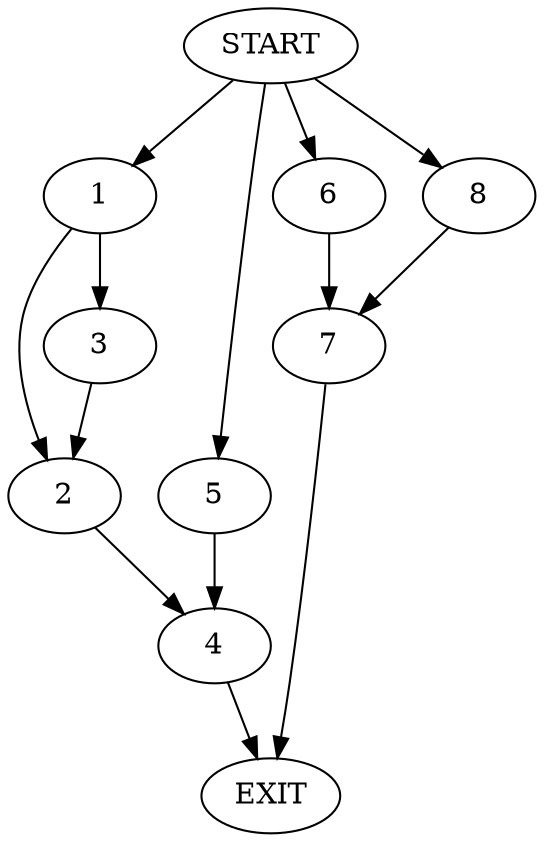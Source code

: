 digraph {
0 [label="START"]
9 [label="EXIT"]
0 -> 1
1 -> 2
1 -> 3
3 -> 2
2 -> 4
4 -> 9
0 -> 5
5 -> 4
0 -> 6
6 -> 7
7 -> 9
0 -> 8
8 -> 7
}
